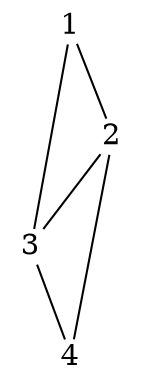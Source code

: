 graph {
graph [dpi= 600]
node[shape=none, width=0.3, height=0, margin=0.02];
1 -- 2
1 -- 3
2 --3
2 -- 4
3 --4
}

